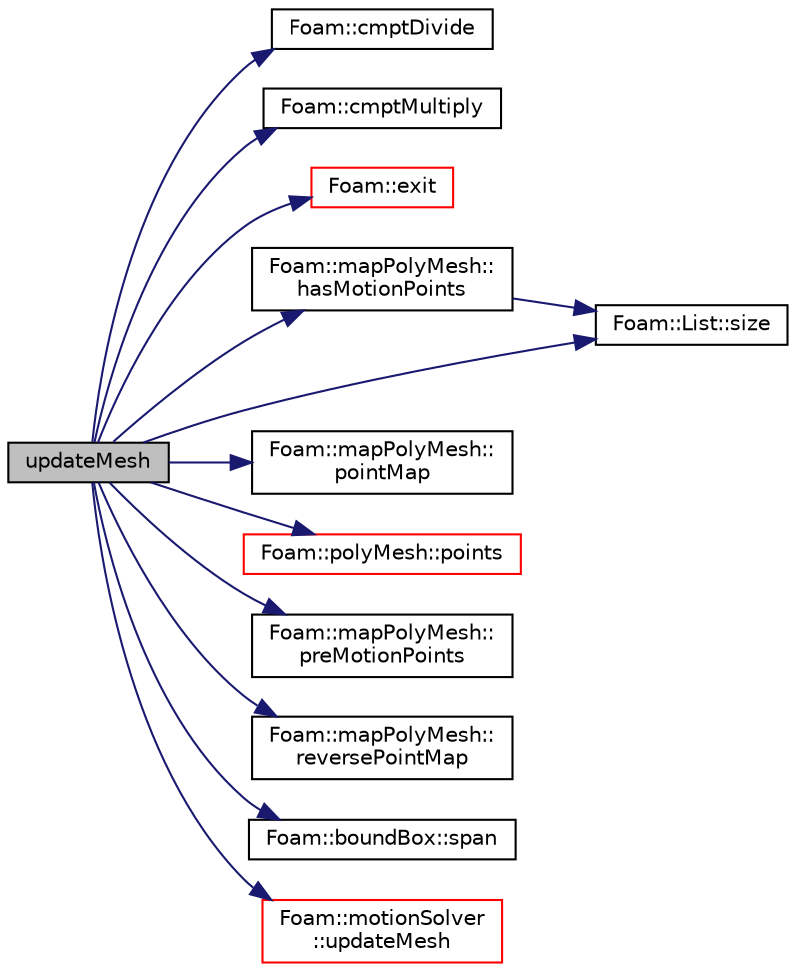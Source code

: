 digraph "updateMesh"
{
  bgcolor="transparent";
  edge [fontname="Helvetica",fontsize="10",labelfontname="Helvetica",labelfontsize="10"];
  node [fontname="Helvetica",fontsize="10",shape=record];
  rankdir="LR";
  Node491 [label="updateMesh",height=0.2,width=0.4,color="black", fillcolor="grey75", style="filled", fontcolor="black"];
  Node491 -> Node492 [color="midnightblue",fontsize="10",style="solid",fontname="Helvetica"];
  Node492 [label="Foam::cmptDivide",height=0.2,width=0.4,color="black",URL="$a21851.html#ab11bc52b92972d4f1caa5db352e7e480"];
  Node491 -> Node493 [color="midnightblue",fontsize="10",style="solid",fontname="Helvetica"];
  Node493 [label="Foam::cmptMultiply",height=0.2,width=0.4,color="black",URL="$a21851.html#aa9d8965aaebcf396a2acfeed4942976b"];
  Node491 -> Node494 [color="midnightblue",fontsize="10",style="solid",fontname="Helvetica"];
  Node494 [label="Foam::exit",height=0.2,width=0.4,color="red",URL="$a21851.html#a06ca7250d8e89caf05243ec094843642"];
  Node491 -> Node543 [color="midnightblue",fontsize="10",style="solid",fontname="Helvetica"];
  Node543 [label="Foam::mapPolyMesh::\lhasMotionPoints",height=0.2,width=0.4,color="black",URL="$a28541.html#aff98fc11bbc5b4a9e049d75f552357f2",tooltip="Has valid preMotionPoints? "];
  Node543 -> Node544 [color="midnightblue",fontsize="10",style="solid",fontname="Helvetica"];
  Node544 [label="Foam::List::size",height=0.2,width=0.4,color="black",URL="$a26833.html#a8a5f6fa29bd4b500caf186f60245b384",tooltip="Override size to be inconsistent with allocated storage. "];
  Node491 -> Node545 [color="midnightblue",fontsize="10",style="solid",fontname="Helvetica"];
  Node545 [label="Foam::mapPolyMesh::\lpointMap",height=0.2,width=0.4,color="black",URL="$a28541.html#a68d49d7f8498d18184c42587594b0ae6",tooltip="Old point map. "];
  Node491 -> Node546 [color="midnightblue",fontsize="10",style="solid",fontname="Helvetica"];
  Node546 [label="Foam::polyMesh::points",height=0.2,width=0.4,color="red",URL="$a28565.html#ac44123fc1265297c41a43c3b62fdb4c2",tooltip="Return raw points. "];
  Node491 -> Node547 [color="midnightblue",fontsize="10",style="solid",fontname="Helvetica"];
  Node547 [label="Foam::mapPolyMesh::\lpreMotionPoints",height=0.2,width=0.4,color="black",URL="$a28541.html#a50a3bdcda5d943d601934b1c84d47f49",tooltip="Pre-motion point positions. "];
  Node491 -> Node548 [color="midnightblue",fontsize="10",style="solid",fontname="Helvetica"];
  Node548 [label="Foam::mapPolyMesh::\lreversePointMap",height=0.2,width=0.4,color="black",URL="$a28541.html#a552b6f73bc2391a9c807f787f9774a39",tooltip="Reverse point map. "];
  Node491 -> Node544 [color="midnightblue",fontsize="10",style="solid",fontname="Helvetica"];
  Node491 -> Node549 [color="midnightblue",fontsize="10",style="solid",fontname="Helvetica"];
  Node549 [label="Foam::boundBox::span",height=0.2,width=0.4,color="black",URL="$a28253.html#aef985a837dcf02baf1e4b5c96cabe398",tooltip="The bounding box span (from minimum to maximum) "];
  Node491 -> Node550 [color="midnightblue",fontsize="10",style="solid",fontname="Helvetica"];
  Node550 [label="Foam::motionSolver\l::updateMesh",height=0.2,width=0.4,color="red",URL="$a22325.html#a0b33e285527972bb6c7e16044233df4d",tooltip="Update local data for topology changes. "];
}
